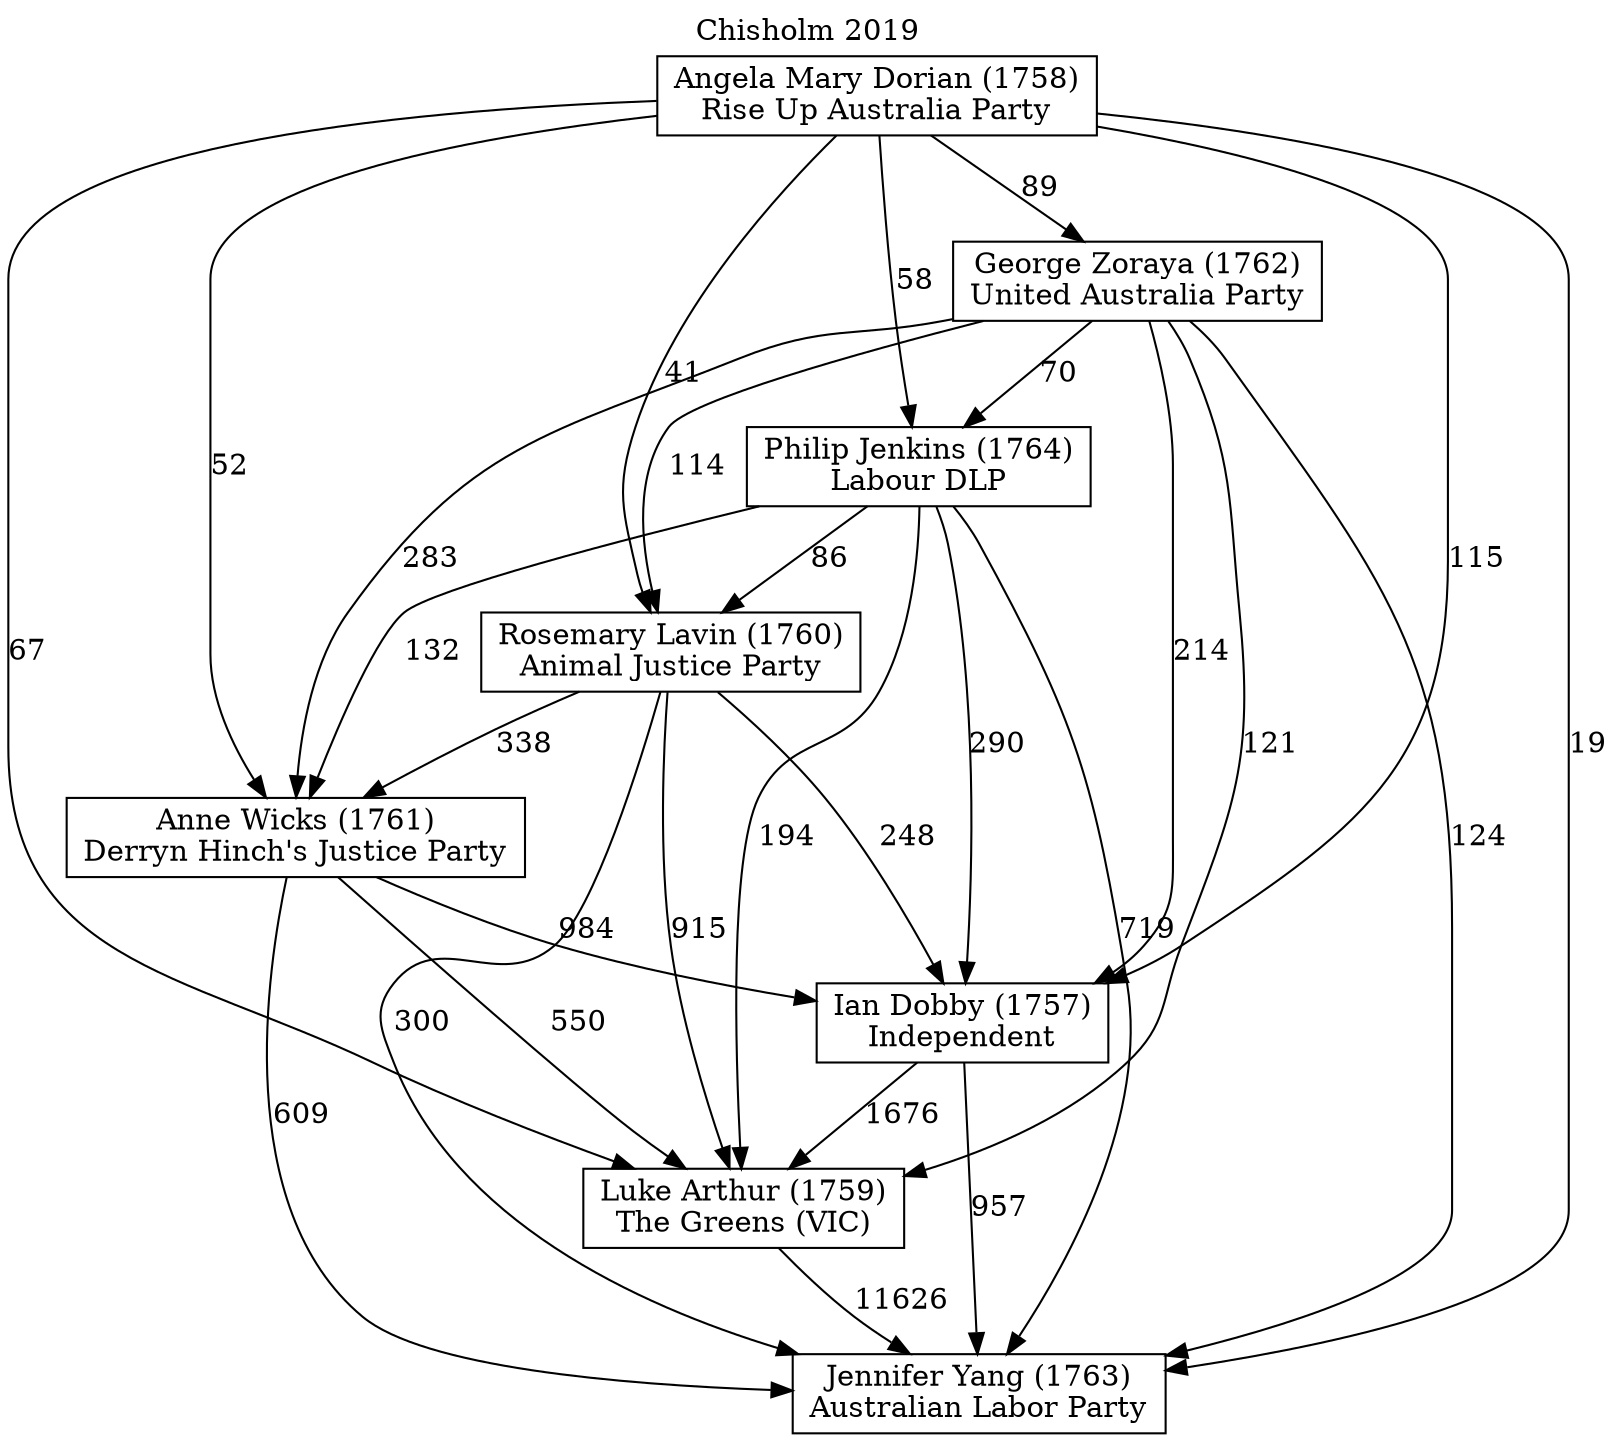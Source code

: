 // House preference flow
digraph "Jennifer Yang (1763)_Chisholm_2019" {
	graph [label="Chisholm 2019" labelloc=t mclimit=10]
	node [shape=box]
	"Jennifer Yang (1763)" [label="Jennifer Yang (1763)
Australian Labor Party"]
	"Luke Arthur (1759)" [label="Luke Arthur (1759)
The Greens (VIC)"]
	"Ian Dobby (1757)" [label="Ian Dobby (1757)
Independent"]
	"Anne Wicks (1761)" [label="Anne Wicks (1761)
Derryn Hinch's Justice Party"]
	"Rosemary Lavin (1760)" [label="Rosemary Lavin (1760)
Animal Justice Party"]
	"Philip Jenkins (1764)" [label="Philip Jenkins (1764)
Labour DLP"]
	"George Zoraya (1762)" [label="George Zoraya (1762)
United Australia Party"]
	"Angela Mary Dorian (1758)" [label="Angela Mary Dorian (1758)
Rise Up Australia Party"]
	"Luke Arthur (1759)" -> "Jennifer Yang (1763)" [label=11626]
	"Ian Dobby (1757)" -> "Luke Arthur (1759)" [label=1676]
	"Anne Wicks (1761)" -> "Ian Dobby (1757)" [label=984]
	"Rosemary Lavin (1760)" -> "Anne Wicks (1761)" [label=338]
	"Philip Jenkins (1764)" -> "Rosemary Lavin (1760)" [label=86]
	"George Zoraya (1762)" -> "Philip Jenkins (1764)" [label=70]
	"Angela Mary Dorian (1758)" -> "George Zoraya (1762)" [label=89]
	"Ian Dobby (1757)" -> "Jennifer Yang (1763)" [label=957]
	"Anne Wicks (1761)" -> "Jennifer Yang (1763)" [label=609]
	"Rosemary Lavin (1760)" -> "Jennifer Yang (1763)" [label=300]
	"Philip Jenkins (1764)" -> "Jennifer Yang (1763)" [label=719]
	"George Zoraya (1762)" -> "Jennifer Yang (1763)" [label=124]
	"Angela Mary Dorian (1758)" -> "Jennifer Yang (1763)" [label=19]
	"Angela Mary Dorian (1758)" -> "Philip Jenkins (1764)" [label=58]
	"George Zoraya (1762)" -> "Rosemary Lavin (1760)" [label=114]
	"Angela Mary Dorian (1758)" -> "Rosemary Lavin (1760)" [label=41]
	"Philip Jenkins (1764)" -> "Anne Wicks (1761)" [label=132]
	"George Zoraya (1762)" -> "Anne Wicks (1761)" [label=283]
	"Angela Mary Dorian (1758)" -> "Anne Wicks (1761)" [label=52]
	"Rosemary Lavin (1760)" -> "Ian Dobby (1757)" [label=248]
	"Philip Jenkins (1764)" -> "Ian Dobby (1757)" [label=290]
	"George Zoraya (1762)" -> "Ian Dobby (1757)" [label=214]
	"Angela Mary Dorian (1758)" -> "Ian Dobby (1757)" [label=115]
	"Anne Wicks (1761)" -> "Luke Arthur (1759)" [label=550]
	"Rosemary Lavin (1760)" -> "Luke Arthur (1759)" [label=915]
	"Philip Jenkins (1764)" -> "Luke Arthur (1759)" [label=194]
	"George Zoraya (1762)" -> "Luke Arthur (1759)" [label=121]
	"Angela Mary Dorian (1758)" -> "Luke Arthur (1759)" [label=67]
}
